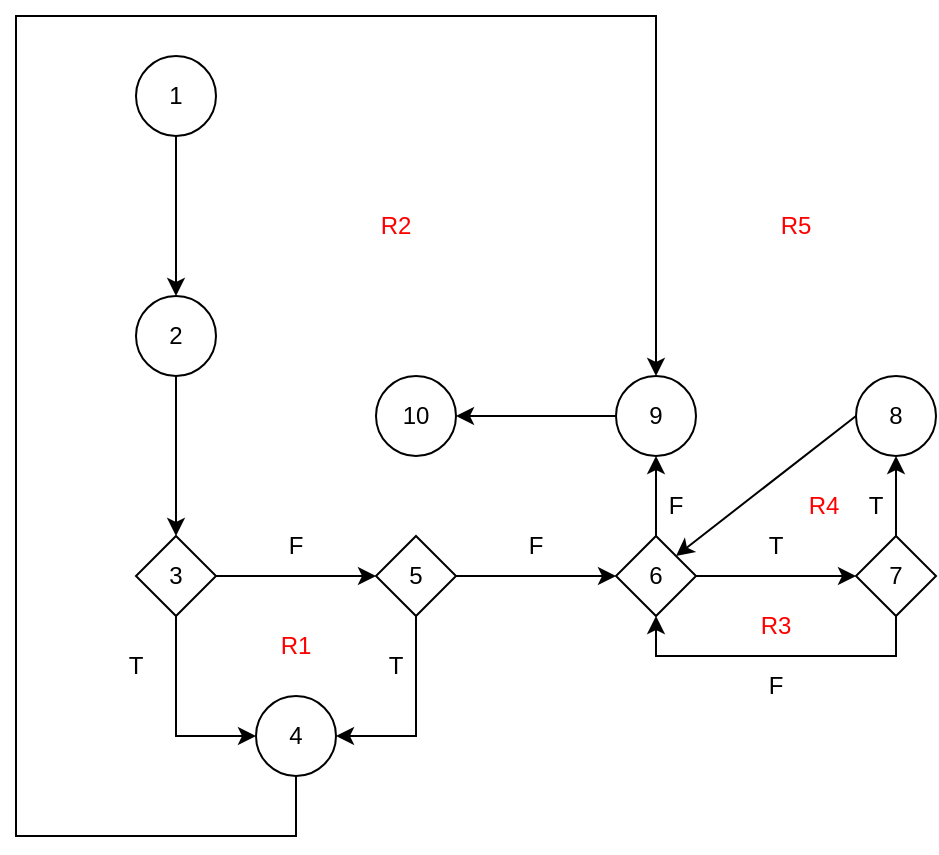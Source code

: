 <mxfile version="21.1.4" type="device">
  <diagram id="C5RBs43oDa-KdzZeNtuy" name="Page-1">
    <mxGraphModel dx="1434" dy="756" grid="1" gridSize="10" guides="1" tooltips="1" connect="1" arrows="1" fold="1" page="1" pageScale="1" pageWidth="827" pageHeight="1169" math="0" shadow="0">
      <root>
        <mxCell id="WIyWlLk6GJQsqaUBKTNV-0" />
        <mxCell id="WIyWlLk6GJQsqaUBKTNV-1" parent="WIyWlLk6GJQsqaUBKTNV-0" />
        <mxCell id="1jjIR4XRLZcZ_OM6NQPW-1" value="1" style="ellipse;whiteSpace=wrap;html=1;" vertex="1" parent="WIyWlLk6GJQsqaUBKTNV-1">
          <mxGeometry x="100" y="220" width="40" height="40" as="geometry" />
        </mxCell>
        <mxCell id="1jjIR4XRLZcZ_OM6NQPW-3" value="2" style="ellipse;whiteSpace=wrap;html=1;" vertex="1" parent="WIyWlLk6GJQsqaUBKTNV-1">
          <mxGeometry x="100" y="340" width="40" height="40" as="geometry" />
        </mxCell>
        <mxCell id="1jjIR4XRLZcZ_OM6NQPW-4" value="" style="endArrow=classic;html=1;rounded=0;exitX=0.5;exitY=1;exitDx=0;exitDy=0;entryX=0.5;entryY=0;entryDx=0;entryDy=0;" edge="1" parent="WIyWlLk6GJQsqaUBKTNV-1" source="1jjIR4XRLZcZ_OM6NQPW-1" target="1jjIR4XRLZcZ_OM6NQPW-3">
          <mxGeometry width="50" height="50" relative="1" as="geometry">
            <mxPoint x="390" y="400" as="sourcePoint" />
            <mxPoint x="440" y="350" as="targetPoint" />
          </mxGeometry>
        </mxCell>
        <mxCell id="1jjIR4XRLZcZ_OM6NQPW-6" value="" style="endArrow=classic;html=1;rounded=0;exitX=0.5;exitY=1;exitDx=0;exitDy=0;entryX=0.5;entryY=0;entryDx=0;entryDy=0;" edge="1" parent="WIyWlLk6GJQsqaUBKTNV-1" source="1jjIR4XRLZcZ_OM6NQPW-3" target="1jjIR4XRLZcZ_OM6NQPW-11">
          <mxGeometry width="50" height="50" relative="1" as="geometry">
            <mxPoint x="119.5" y="360" as="sourcePoint" />
            <mxPoint x="120" y="380" as="targetPoint" />
          </mxGeometry>
        </mxCell>
        <mxCell id="1jjIR4XRLZcZ_OM6NQPW-11" value="3" style="rhombus;whiteSpace=wrap;html=1;" vertex="1" parent="WIyWlLk6GJQsqaUBKTNV-1">
          <mxGeometry x="100" y="460" width="40" height="40" as="geometry" />
        </mxCell>
        <mxCell id="1jjIR4XRLZcZ_OM6NQPW-13" value="" style="endArrow=classic;html=1;rounded=0;exitX=1;exitY=0.5;exitDx=0;exitDy=0;entryX=0;entryY=0.5;entryDx=0;entryDy=0;" edge="1" parent="WIyWlLk6GJQsqaUBKTNV-1" source="1jjIR4XRLZcZ_OM6NQPW-11" target="1jjIR4XRLZcZ_OM6NQPW-15">
          <mxGeometry width="50" height="50" relative="1" as="geometry">
            <mxPoint x="390" y="400" as="sourcePoint" />
            <mxPoint x="220" y="480" as="targetPoint" />
          </mxGeometry>
        </mxCell>
        <mxCell id="1jjIR4XRLZcZ_OM6NQPW-14" value="F" style="text;html=1;strokeColor=none;fillColor=none;align=center;verticalAlign=middle;whiteSpace=wrap;rounded=0;" vertex="1" parent="WIyWlLk6GJQsqaUBKTNV-1">
          <mxGeometry x="150" y="450" width="60" height="30" as="geometry" />
        </mxCell>
        <mxCell id="1jjIR4XRLZcZ_OM6NQPW-15" value="5" style="rhombus;whiteSpace=wrap;html=1;" vertex="1" parent="WIyWlLk6GJQsqaUBKTNV-1">
          <mxGeometry x="220" y="460" width="40" height="40" as="geometry" />
        </mxCell>
        <mxCell id="1jjIR4XRLZcZ_OM6NQPW-16" value="4" style="ellipse;whiteSpace=wrap;html=1;" vertex="1" parent="WIyWlLk6GJQsqaUBKTNV-1">
          <mxGeometry x="160" y="540" width="40" height="40" as="geometry" />
        </mxCell>
        <mxCell id="1jjIR4XRLZcZ_OM6NQPW-17" value="" style="endArrow=classic;html=1;rounded=0;exitX=0.5;exitY=1;exitDx=0;exitDy=0;entryX=0;entryY=0.5;entryDx=0;entryDy=0;" edge="1" parent="WIyWlLk6GJQsqaUBKTNV-1" source="1jjIR4XRLZcZ_OM6NQPW-11" target="1jjIR4XRLZcZ_OM6NQPW-16">
          <mxGeometry width="50" height="50" relative="1" as="geometry">
            <mxPoint x="390" y="400" as="sourcePoint" />
            <mxPoint x="440" y="350" as="targetPoint" />
            <Array as="points">
              <mxPoint x="120" y="560" />
            </Array>
          </mxGeometry>
        </mxCell>
        <mxCell id="1jjIR4XRLZcZ_OM6NQPW-18" value="T" style="text;html=1;strokeColor=none;fillColor=none;align=center;verticalAlign=middle;whiteSpace=wrap;rounded=0;" vertex="1" parent="WIyWlLk6GJQsqaUBKTNV-1">
          <mxGeometry x="70" y="510" width="60" height="30" as="geometry" />
        </mxCell>
        <mxCell id="1jjIR4XRLZcZ_OM6NQPW-19" value="" style="endArrow=classic;html=1;rounded=0;exitX=0.5;exitY=1;exitDx=0;exitDy=0;entryX=1;entryY=0.5;entryDx=0;entryDy=0;" edge="1" parent="WIyWlLk6GJQsqaUBKTNV-1" source="1jjIR4XRLZcZ_OM6NQPW-15" target="1jjIR4XRLZcZ_OM6NQPW-16">
          <mxGeometry width="50" height="50" relative="1" as="geometry">
            <mxPoint x="390" y="400" as="sourcePoint" />
            <mxPoint x="440" y="350" as="targetPoint" />
            <Array as="points">
              <mxPoint x="240" y="560" />
            </Array>
          </mxGeometry>
        </mxCell>
        <mxCell id="1jjIR4XRLZcZ_OM6NQPW-20" value="T" style="text;html=1;strokeColor=none;fillColor=none;align=center;verticalAlign=middle;whiteSpace=wrap;rounded=0;" vertex="1" parent="WIyWlLk6GJQsqaUBKTNV-1">
          <mxGeometry x="200" y="510" width="60" height="30" as="geometry" />
        </mxCell>
        <mxCell id="1jjIR4XRLZcZ_OM6NQPW-23" value="6" style="rhombus;whiteSpace=wrap;html=1;" vertex="1" parent="WIyWlLk6GJQsqaUBKTNV-1">
          <mxGeometry x="340" y="460" width="40" height="40" as="geometry" />
        </mxCell>
        <mxCell id="1jjIR4XRLZcZ_OM6NQPW-24" value="F" style="text;html=1;strokeColor=none;fillColor=none;align=center;verticalAlign=middle;whiteSpace=wrap;rounded=0;" vertex="1" parent="WIyWlLk6GJQsqaUBKTNV-1">
          <mxGeometry x="270" y="450" width="60" height="30" as="geometry" />
        </mxCell>
        <mxCell id="1jjIR4XRLZcZ_OM6NQPW-25" value="" style="endArrow=classic;html=1;rounded=0;exitX=1;exitY=0.5;exitDx=0;exitDy=0;entryX=0;entryY=0.5;entryDx=0;entryDy=0;" edge="1" parent="WIyWlLk6GJQsqaUBKTNV-1" source="1jjIR4XRLZcZ_OM6NQPW-15" target="1jjIR4XRLZcZ_OM6NQPW-23">
          <mxGeometry width="50" height="50" relative="1" as="geometry">
            <mxPoint x="150" y="490" as="sourcePoint" />
            <mxPoint x="230" y="490" as="targetPoint" />
          </mxGeometry>
        </mxCell>
        <mxCell id="1jjIR4XRLZcZ_OM6NQPW-26" value="" style="endArrow=classic;html=1;rounded=0;exitX=1;exitY=0.5;exitDx=0;exitDy=0;entryX=0;entryY=0.5;entryDx=0;entryDy=0;" edge="1" parent="WIyWlLk6GJQsqaUBKTNV-1" source="1jjIR4XRLZcZ_OM6NQPW-23" target="1jjIR4XRLZcZ_OM6NQPW-30">
          <mxGeometry width="50" height="50" relative="1" as="geometry">
            <mxPoint x="390" y="400" as="sourcePoint" />
            <mxPoint x="460" y="480" as="targetPoint" />
          </mxGeometry>
        </mxCell>
        <mxCell id="1jjIR4XRLZcZ_OM6NQPW-30" value="7" style="rhombus;whiteSpace=wrap;html=1;" vertex="1" parent="WIyWlLk6GJQsqaUBKTNV-1">
          <mxGeometry x="460" y="460" width="40" height="40" as="geometry" />
        </mxCell>
        <mxCell id="1jjIR4XRLZcZ_OM6NQPW-32" value="T" style="text;html=1;strokeColor=none;fillColor=none;align=center;verticalAlign=middle;whiteSpace=wrap;rounded=0;" vertex="1" parent="WIyWlLk6GJQsqaUBKTNV-1">
          <mxGeometry x="390" y="450" width="60" height="30" as="geometry" />
        </mxCell>
        <mxCell id="1jjIR4XRLZcZ_OM6NQPW-33" value="9" style="ellipse;whiteSpace=wrap;html=1;aspect=fixed;" vertex="1" parent="WIyWlLk6GJQsqaUBKTNV-1">
          <mxGeometry x="340" y="380" width="40" height="40" as="geometry" />
        </mxCell>
        <mxCell id="1jjIR4XRLZcZ_OM6NQPW-34" value="" style="endArrow=classic;html=1;rounded=0;exitX=0.5;exitY=0;exitDx=0;exitDy=0;entryX=0.5;entryY=1;entryDx=0;entryDy=0;" edge="1" parent="WIyWlLk6GJQsqaUBKTNV-1" source="1jjIR4XRLZcZ_OM6NQPW-23" target="1jjIR4XRLZcZ_OM6NQPW-33">
          <mxGeometry width="50" height="50" relative="1" as="geometry">
            <mxPoint x="390" y="400" as="sourcePoint" />
            <mxPoint x="440" y="350" as="targetPoint" />
          </mxGeometry>
        </mxCell>
        <mxCell id="1jjIR4XRLZcZ_OM6NQPW-35" value="F" style="text;html=1;strokeColor=none;fillColor=none;align=center;verticalAlign=middle;whiteSpace=wrap;rounded=0;" vertex="1" parent="WIyWlLk6GJQsqaUBKTNV-1">
          <mxGeometry x="340" y="430" width="60" height="30" as="geometry" />
        </mxCell>
        <mxCell id="1jjIR4XRLZcZ_OM6NQPW-37" value="" style="endArrow=classic;html=1;rounded=0;exitX=0.5;exitY=1;exitDx=0;exitDy=0;entryX=0.5;entryY=1;entryDx=0;entryDy=0;" edge="1" parent="WIyWlLk6GJQsqaUBKTNV-1" source="1jjIR4XRLZcZ_OM6NQPW-30" target="1jjIR4XRLZcZ_OM6NQPW-23">
          <mxGeometry width="50" height="50" relative="1" as="geometry">
            <mxPoint x="390" y="400" as="sourcePoint" />
            <mxPoint x="440" y="350" as="targetPoint" />
            <Array as="points">
              <mxPoint x="480" y="520" />
              <mxPoint x="420" y="520" />
              <mxPoint x="360" y="520" />
            </Array>
          </mxGeometry>
        </mxCell>
        <mxCell id="1jjIR4XRLZcZ_OM6NQPW-38" value="F" style="text;html=1;strokeColor=none;fillColor=none;align=center;verticalAlign=middle;whiteSpace=wrap;rounded=0;" vertex="1" parent="WIyWlLk6GJQsqaUBKTNV-1">
          <mxGeometry x="390" y="520" width="60" height="30" as="geometry" />
        </mxCell>
        <mxCell id="1jjIR4XRLZcZ_OM6NQPW-39" value="8" style="ellipse;whiteSpace=wrap;html=1;aspect=fixed;" vertex="1" parent="WIyWlLk6GJQsqaUBKTNV-1">
          <mxGeometry x="460" y="380" width="40" height="40" as="geometry" />
        </mxCell>
        <mxCell id="1jjIR4XRLZcZ_OM6NQPW-41" value="" style="endArrow=classic;html=1;rounded=0;exitX=0.5;exitY=0;exitDx=0;exitDy=0;entryX=0.5;entryY=1;entryDx=0;entryDy=0;" edge="1" parent="WIyWlLk6GJQsqaUBKTNV-1" source="1jjIR4XRLZcZ_OM6NQPW-30" target="1jjIR4XRLZcZ_OM6NQPW-39">
          <mxGeometry width="50" height="50" relative="1" as="geometry">
            <mxPoint x="390" y="400" as="sourcePoint" />
            <mxPoint x="393" y="250.99" as="targetPoint" />
          </mxGeometry>
        </mxCell>
        <mxCell id="1jjIR4XRLZcZ_OM6NQPW-42" value="T" style="text;html=1;strokeColor=none;fillColor=none;align=center;verticalAlign=middle;whiteSpace=wrap;rounded=0;" vertex="1" parent="WIyWlLk6GJQsqaUBKTNV-1">
          <mxGeometry x="440" y="430" width="60" height="30" as="geometry" />
        </mxCell>
        <mxCell id="1jjIR4XRLZcZ_OM6NQPW-43" value="" style="endArrow=classic;html=1;rounded=0;exitX=0.5;exitY=1;exitDx=0;exitDy=0;entryX=0.5;entryY=0;entryDx=0;entryDy=0;" edge="1" parent="WIyWlLk6GJQsqaUBKTNV-1" source="1jjIR4XRLZcZ_OM6NQPW-16" target="1jjIR4XRLZcZ_OM6NQPW-33">
          <mxGeometry width="50" height="50" relative="1" as="geometry">
            <mxPoint x="390" y="400" as="sourcePoint" />
            <mxPoint x="330" y="360" as="targetPoint" />
            <Array as="points">
              <mxPoint x="180" y="610" />
              <mxPoint x="40" y="610" />
              <mxPoint x="40" y="200" />
              <mxPoint x="360" y="200" />
            </Array>
          </mxGeometry>
        </mxCell>
        <mxCell id="1jjIR4XRLZcZ_OM6NQPW-44" value="10" style="ellipse;whiteSpace=wrap;html=1;aspect=fixed;" vertex="1" parent="WIyWlLk6GJQsqaUBKTNV-1">
          <mxGeometry x="220" y="380" width="40" height="40" as="geometry" />
        </mxCell>
        <mxCell id="1jjIR4XRLZcZ_OM6NQPW-45" value="" style="endArrow=classic;html=1;rounded=0;exitX=0;exitY=0.5;exitDx=0;exitDy=0;entryX=1;entryY=0.5;entryDx=0;entryDy=0;" edge="1" parent="WIyWlLk6GJQsqaUBKTNV-1" source="1jjIR4XRLZcZ_OM6NQPW-33" target="1jjIR4XRLZcZ_OM6NQPW-44">
          <mxGeometry width="50" height="50" relative="1" as="geometry">
            <mxPoint x="390" y="400" as="sourcePoint" />
            <mxPoint x="270" y="410" as="targetPoint" />
          </mxGeometry>
        </mxCell>
        <mxCell id="1jjIR4XRLZcZ_OM6NQPW-47" value="" style="endArrow=classic;html=1;rounded=0;exitX=0;exitY=0.5;exitDx=0;exitDy=0;entryX=1;entryY=0;entryDx=0;entryDy=0;" edge="1" parent="WIyWlLk6GJQsqaUBKTNV-1" source="1jjIR4XRLZcZ_OM6NQPW-39" target="1jjIR4XRLZcZ_OM6NQPW-23">
          <mxGeometry width="50" height="50" relative="1" as="geometry">
            <mxPoint x="390" y="400" as="sourcePoint" />
            <mxPoint x="440" y="350" as="targetPoint" />
          </mxGeometry>
        </mxCell>
        <mxCell id="1jjIR4XRLZcZ_OM6NQPW-49" value="R1" style="text;html=1;strokeColor=none;fillColor=none;align=center;verticalAlign=middle;whiteSpace=wrap;rounded=0;fontColor=#FF0000;" vertex="1" parent="WIyWlLk6GJQsqaUBKTNV-1">
          <mxGeometry x="150" y="500" width="60" height="30" as="geometry" />
        </mxCell>
        <mxCell id="1jjIR4XRLZcZ_OM6NQPW-50" value="R2" style="text;html=1;strokeColor=none;fillColor=none;align=center;verticalAlign=middle;whiteSpace=wrap;rounded=0;fontColor=#FF0000;" vertex="1" parent="WIyWlLk6GJQsqaUBKTNV-1">
          <mxGeometry x="200" y="290" width="60" height="30" as="geometry" />
        </mxCell>
        <mxCell id="1jjIR4XRLZcZ_OM6NQPW-51" value="R3" style="text;html=1;strokeColor=none;fillColor=none;align=center;verticalAlign=middle;whiteSpace=wrap;rounded=0;fontColor=#FF0000;" vertex="1" parent="WIyWlLk6GJQsqaUBKTNV-1">
          <mxGeometry x="390" y="490" width="60" height="30" as="geometry" />
        </mxCell>
        <mxCell id="1jjIR4XRLZcZ_OM6NQPW-52" value="R4" style="text;html=1;strokeColor=none;fillColor=none;align=center;verticalAlign=middle;whiteSpace=wrap;rounded=0;fontColor=#FF0000;" vertex="1" parent="WIyWlLk6GJQsqaUBKTNV-1">
          <mxGeometry x="414" y="430" width="60" height="30" as="geometry" />
        </mxCell>
        <mxCell id="1jjIR4XRLZcZ_OM6NQPW-53" value="R5" style="text;html=1;strokeColor=none;fillColor=none;align=center;verticalAlign=middle;whiteSpace=wrap;rounded=0;fontColor=#FF0000;" vertex="1" parent="WIyWlLk6GJQsqaUBKTNV-1">
          <mxGeometry x="400" y="290" width="60" height="30" as="geometry" />
        </mxCell>
      </root>
    </mxGraphModel>
  </diagram>
</mxfile>
